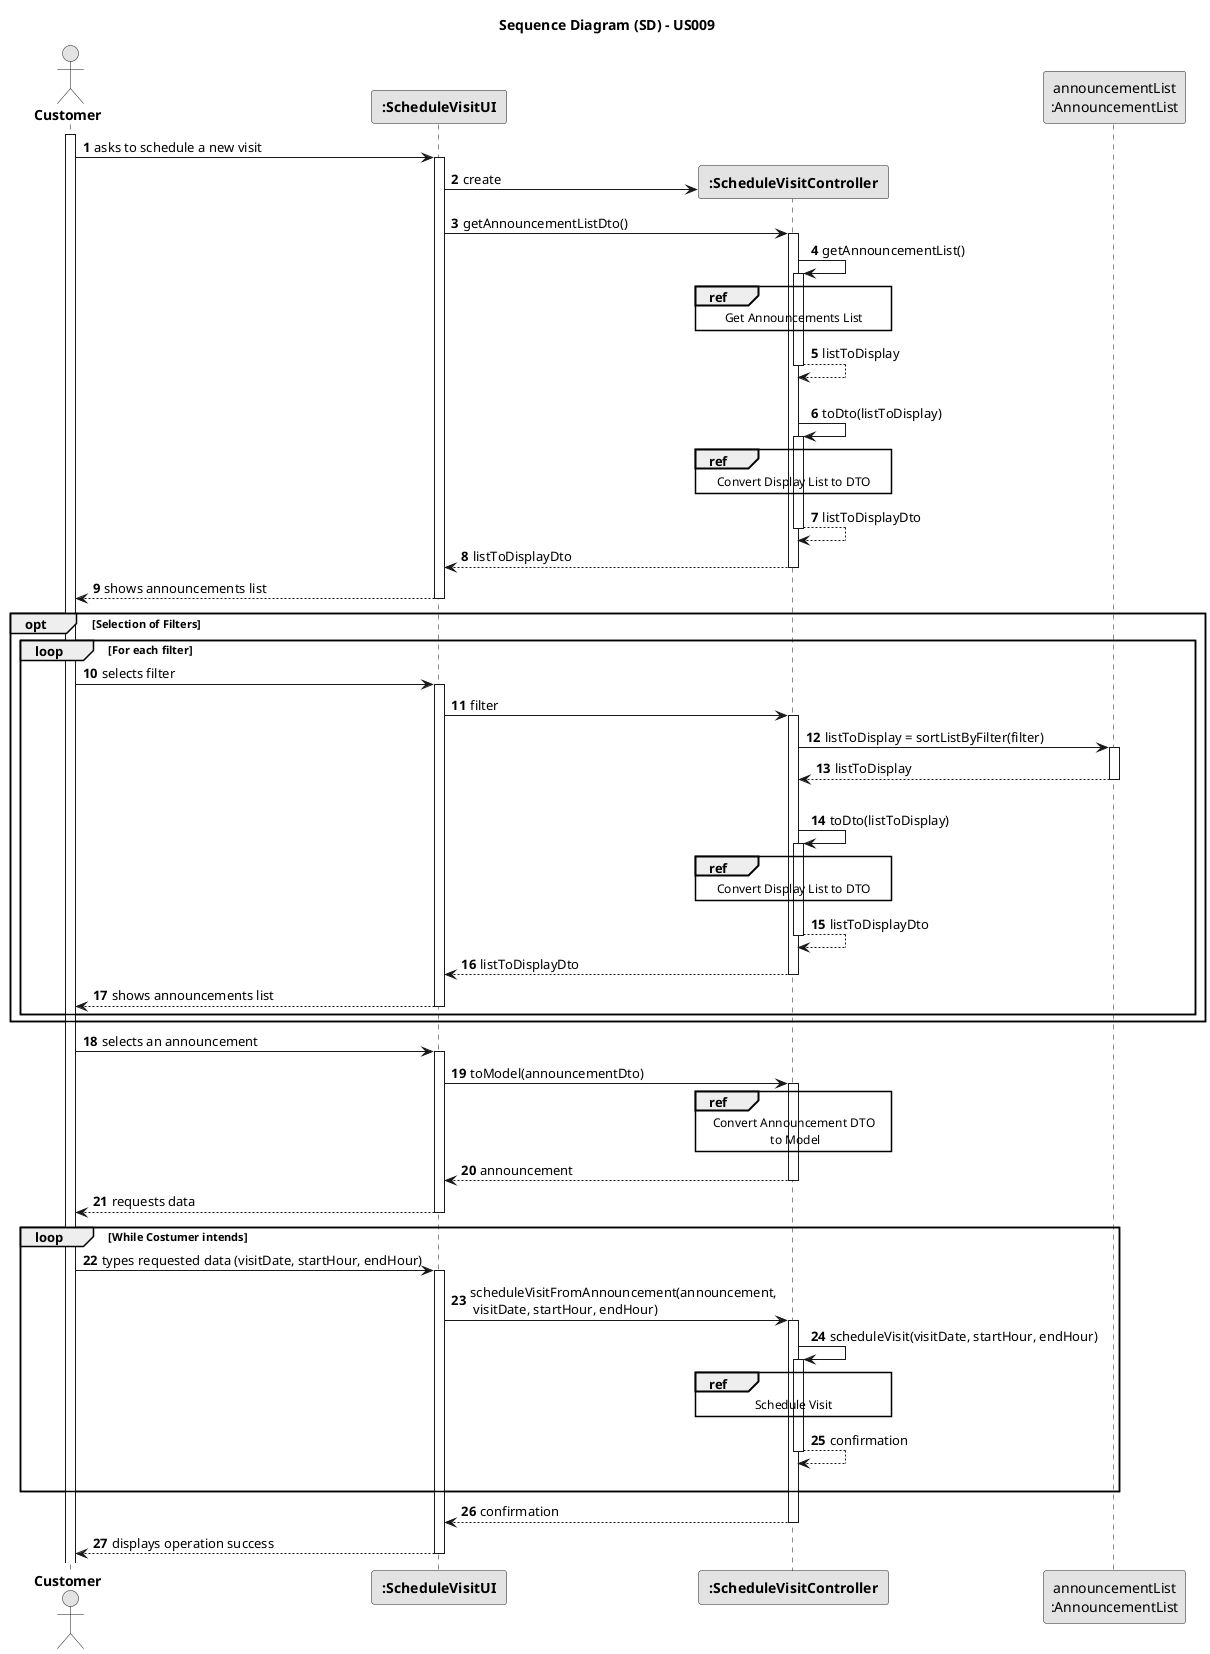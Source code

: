 @startuml
skinparam monochrome true
skinparam packageStyle rectangle
skinparam shadowing false

title Sequence Diagram (SD) - US009

autonumber

actor "<b> Customer </b>" as CTM
participant "<b> :ScheduleVisitUI </b>" as UI
participant "<b> :ScheduleVisitController </b>" as CTRL
participant "announcementList\n:AnnouncementList" as LISTCLASS

activate CTM

    CTM -> UI : asks to schedule a new visit
        activate UI

    UI -> CTRL** : create

    UI -> CTRL : getAnnouncementListDto()
        activate CTRL

    CTRL -> CTRL : getAnnouncementList()
    activate CTRL
            ref over CTRL
                Get Announcements List
            end ref
        CTRL --> CTRL : listToDisplay
    deactivate CTRL
|||
    CTRL -> CTRL : toDto(listToDisplay)
    activate CTRL
            ref over CTRL
                Convert Display List to DTO
            end ref
        CTRL --> CTRL : listToDisplayDto
    deactivate CTRL

        CTRL --> UI : listToDisplayDto
    deactivate CTRL

        UI --> CTM : shows announcements list
    deactivate UI

    opt Selection of Filters

        loop For each filter
            CTM -> UI : selects filter
            activate UI

            UI -> CTRL : filter

            activate CTRL

                CTRL -> LISTCLASS : listToDisplay = sortListByFilter(filter)
                activate LISTCLASS

                    LISTCLASS --> CTRL : listToDisplay
                deactivate LISTCLASS

                |||
                    CTRL -> CTRL : toDto(listToDisplay)
                    activate CTRL
                            ref over CTRL
                                Convert Display List to DTO
                            end ref
                        CTRL --> CTRL : listToDisplayDto
                    deactivate CTRL

                        CTRL --> UI : listToDisplayDto
                    deactivate CTRL

                        UI --> CTM : shows announcements list
                    deactivate UI

            deactivate CTRL

            deactivate UI

        end loop
    end opt

    CTM -> UI : selects an announcement
        activate UI

    UI -> CTRL : toModel(announcementDto)
    activate CTRL
        ref over CTRL
            Convert Announcement DTO
             to Model
        end ref

        CTRL --> UI : announcement
    deactivate CTRL

    UI --> CTM : requests data
        deactivate UI

    loop While Costumer intends
    CTM -> UI : types requested data (visitDate, startHour, endHour)
        activate UI

        UI -> CTRL : scheduleVisitFromAnnouncement(announcement,\n visitDate, startHour, endHour)

        activate CTRL

        CTRL -> CTRL : scheduleVisit(visitDate, startHour, endHour)
        activate CTRL

        ref over CTRL
            Schedule Visit
        end ref

            CTRL --> CTRL : confirmation
        deactivate CTRL
    |||
    end loop

    CTRL --> UI : confirmation
    deactivate CTRL

    UI --> CTM : displays operation success
        deactivate UI

@enduml